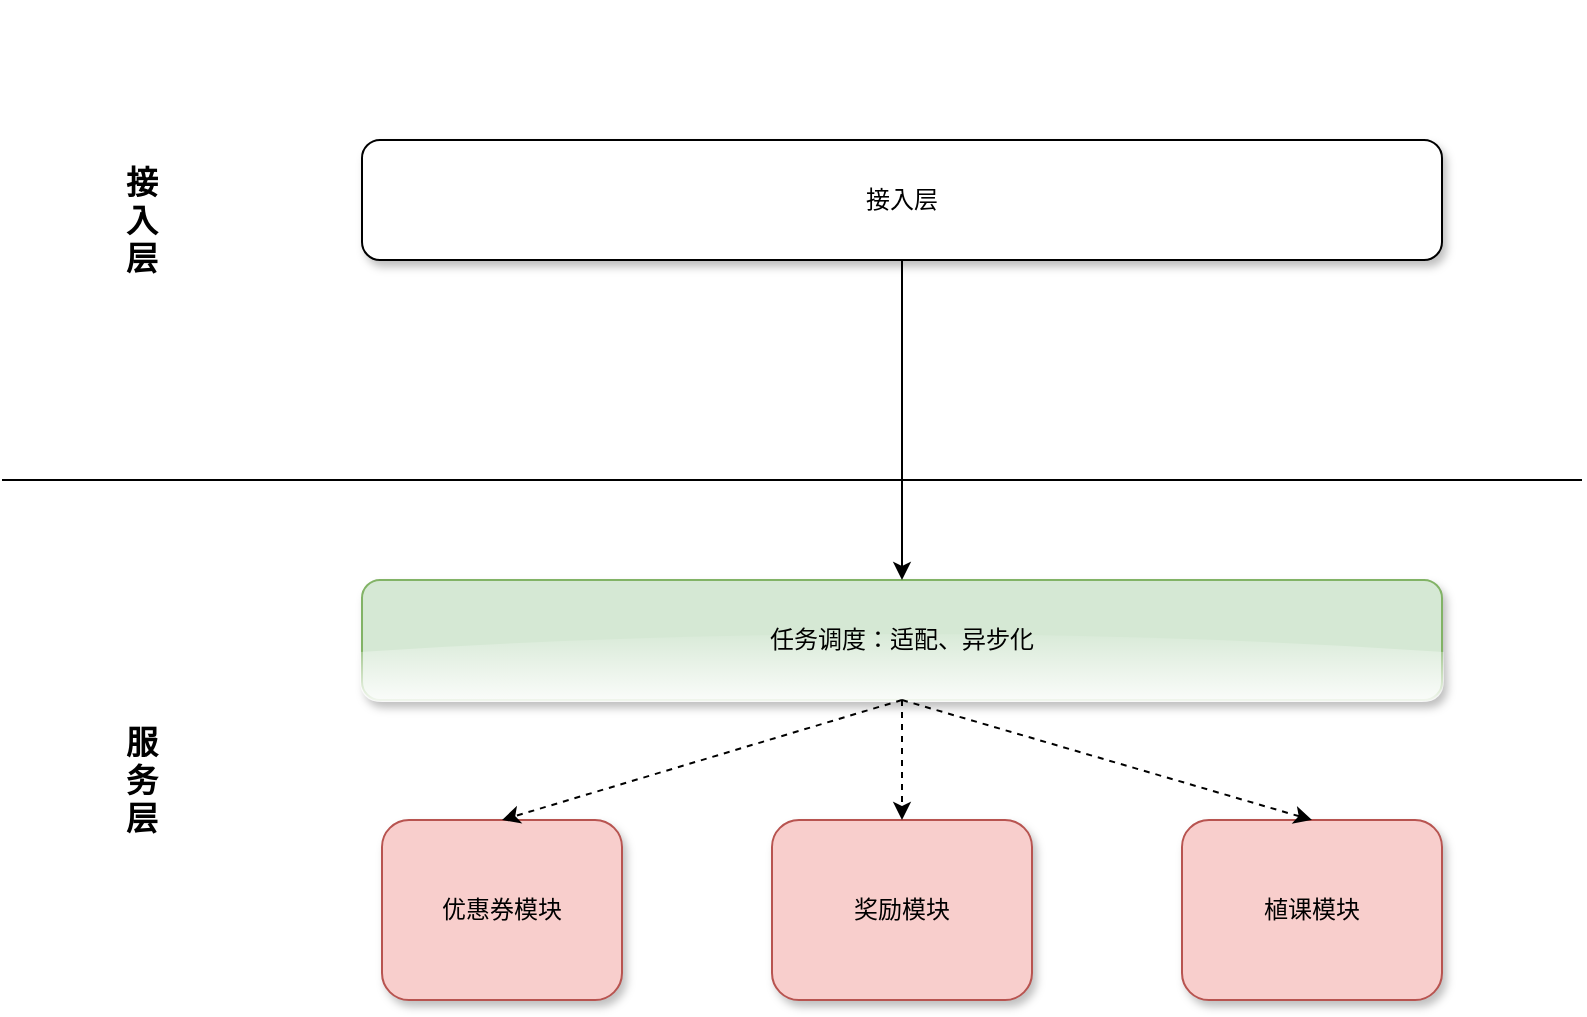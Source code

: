 <mxfile version="20.0.4" type="github">
  <diagram id="yo5G9XUVhXhmjOZbkS3K" name="Page-1">
    <mxGraphModel dx="1298" dy="738" grid="1" gridSize="10" guides="1" tooltips="1" connect="1" arrows="1" fold="1" page="1" pageScale="1" pageWidth="850" pageHeight="1100" math="0" shadow="0">
      <root>
        <mxCell id="0" />
        <mxCell id="1" parent="0" />
        <mxCell id="wol5fg5I5ejQYX7XQ51q-4" value="优惠券模块" style="rounded=1;whiteSpace=wrap;html=1;fillColor=#f8cecc;strokeColor=#b85450;shadow=1;" vertex="1" parent="1">
          <mxGeometry x="200" y="610" width="120" height="90" as="geometry" />
        </mxCell>
        <mxCell id="wol5fg5I5ejQYX7XQ51q-6" value="奖励模块" style="rounded=1;whiteSpace=wrap;html=1;fillColor=#f8cecc;strokeColor=#b85450;shadow=1;" vertex="1" parent="1">
          <mxGeometry x="395" y="610" width="130" height="90" as="geometry" />
        </mxCell>
        <mxCell id="wol5fg5I5ejQYX7XQ51q-7" value="植课模块" style="rounded=1;whiteSpace=wrap;html=1;fillColor=#f8cecc;strokeColor=#b85450;shadow=1;sketch=0;" vertex="1" parent="1">
          <mxGeometry x="600" y="610" width="130" height="90" as="geometry" />
        </mxCell>
        <mxCell id="wol5fg5I5ejQYX7XQ51q-8" value="任务调度：适配、异步化" style="rounded=1;whiteSpace=wrap;html=1;fillColor=#d5e8d4;strokeColor=#82b366;flipH=0;flipV=1;shadow=1;glass=1;sketch=0;" vertex="1" parent="1">
          <mxGeometry x="190" y="490" width="540" height="60" as="geometry" />
        </mxCell>
        <mxCell id="wol5fg5I5ejQYX7XQ51q-10" value="" style="endArrow=none;html=1;rounded=0;" edge="1" parent="1">
          <mxGeometry width="50" height="50" relative="1" as="geometry">
            <mxPoint x="10" y="440" as="sourcePoint" />
            <mxPoint x="800" y="440" as="targetPoint" />
          </mxGeometry>
        </mxCell>
        <mxCell id="wol5fg5I5ejQYX7XQ51q-13" value="&lt;font style=&quot;font-size: 16px;&quot;&gt;服&lt;br style=&quot;&quot;&gt;务&lt;br style=&quot;&quot;&gt;层&lt;/font&gt;" style="text;html=1;strokeColor=none;fillColor=none;align=center;verticalAlign=middle;whiteSpace=wrap;rounded=0;fontSize=14;fontStyle=1" vertex="1" parent="1">
          <mxGeometry x="50" y="480" width="60" height="220" as="geometry" />
        </mxCell>
        <mxCell id="wol5fg5I5ejQYX7XQ51q-16" value="" style="endArrow=classic;html=1;rounded=0;fontSize=16;entryX=0.5;entryY=0;entryDx=0;entryDy=0;exitX=0.5;exitY=1;exitDx=0;exitDy=0;dashed=1;" edge="1" parent="1" source="wol5fg5I5ejQYX7XQ51q-8" target="wol5fg5I5ejQYX7XQ51q-4">
          <mxGeometry width="50" height="50" relative="1" as="geometry">
            <mxPoint x="400" y="640" as="sourcePoint" />
            <mxPoint x="450" y="590" as="targetPoint" />
          </mxGeometry>
        </mxCell>
        <mxCell id="wol5fg5I5ejQYX7XQ51q-17" value="" style="endArrow=classic;html=1;rounded=0;fontSize=16;entryX=0.5;entryY=0;entryDx=0;entryDy=0;exitX=0.5;exitY=1;exitDx=0;exitDy=0;dashed=1;" edge="1" parent="1" source="wol5fg5I5ejQYX7XQ51q-8" target="wol5fg5I5ejQYX7XQ51q-6">
          <mxGeometry width="50" height="50" relative="1" as="geometry">
            <mxPoint x="437.06" y="563" as="sourcePoint" />
            <mxPoint x="270" y="620" as="targetPoint" />
          </mxGeometry>
        </mxCell>
        <mxCell id="wol5fg5I5ejQYX7XQ51q-18" value="" style="endArrow=classic;html=1;rounded=0;fontSize=16;entryX=0.5;entryY=0;entryDx=0;entryDy=0;dashed=1;" edge="1" parent="1" target="wol5fg5I5ejQYX7XQ51q-7">
          <mxGeometry width="50" height="50" relative="1" as="geometry">
            <mxPoint x="460" y="550" as="sourcePoint" />
            <mxPoint x="280" y="630" as="targetPoint" />
          </mxGeometry>
        </mxCell>
        <mxCell id="wol5fg5I5ejQYX7XQ51q-19" value="&lt;font style=&quot;font-size: 16px;&quot;&gt;接&lt;br style=&quot;&quot;&gt;入&lt;br style=&quot;&quot;&gt;层&lt;/font&gt;" style="text;html=1;strokeColor=none;fillColor=none;align=center;verticalAlign=middle;whiteSpace=wrap;rounded=0;fontSize=14;fontStyle=1" vertex="1" parent="1">
          <mxGeometry x="50" y="200" width="60" height="220" as="geometry" />
        </mxCell>
        <mxCell id="wol5fg5I5ejQYX7XQ51q-20" value="接入层" style="rounded=1;whiteSpace=wrap;html=1;flipH=0;flipV=1;shadow=1;glass=0;sketch=0;" vertex="1" parent="1">
          <mxGeometry x="190" y="270" width="540" height="60" as="geometry" />
        </mxCell>
        <mxCell id="wol5fg5I5ejQYX7XQ51q-21" value="" style="endArrow=classic;html=1;rounded=0;fontSize=16;entryX=0.5;entryY=0;entryDx=0;entryDy=0;exitX=0.5;exitY=1;exitDx=0;exitDy=0;" edge="1" parent="1" source="wol5fg5I5ejQYX7XQ51q-20" target="wol5fg5I5ejQYX7XQ51q-8">
          <mxGeometry width="50" height="50" relative="1" as="geometry">
            <mxPoint x="460" y="340" as="sourcePoint" />
            <mxPoint x="450" y="400" as="targetPoint" />
          </mxGeometry>
        </mxCell>
      </root>
    </mxGraphModel>
  </diagram>
</mxfile>
